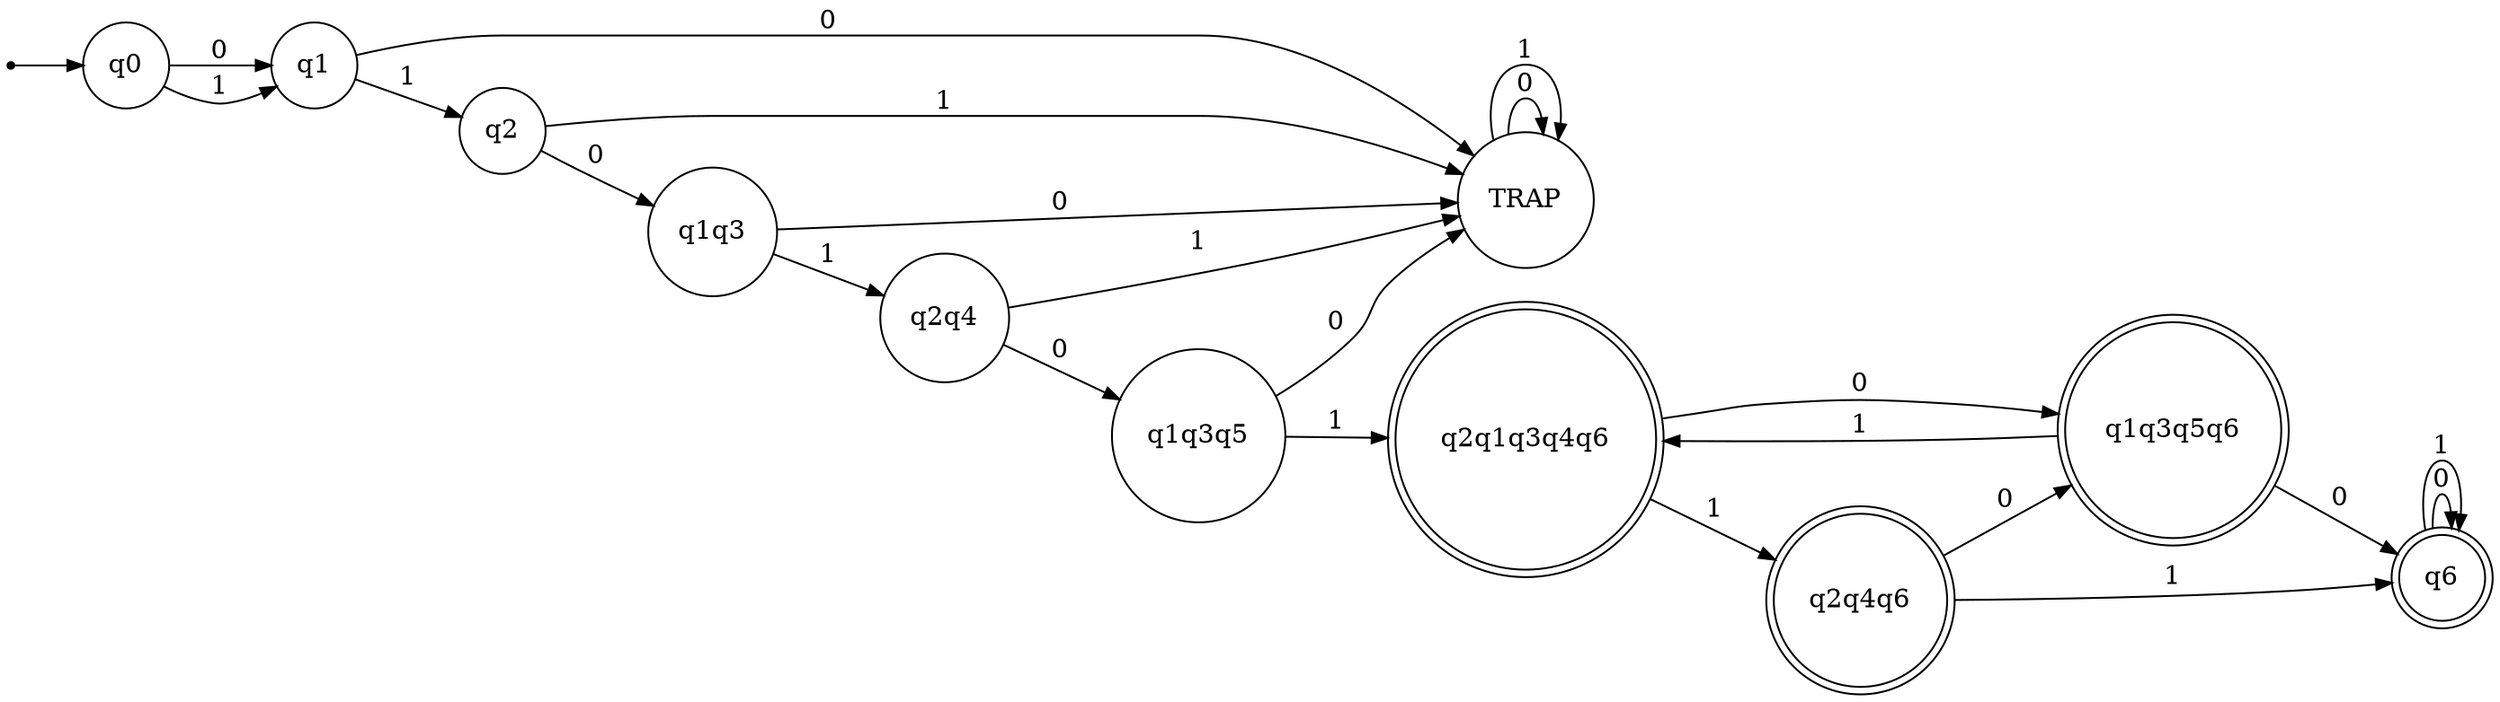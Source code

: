 digraph {
	ranksep=0.5 size="(8, 8)"
	rankdir=LR
	Initial [label="" fontsize=14.0 shape=point]
	TRAP [fontsize=14.0 shape=circle]
	q0 [fontsize=14.0 shape=circle]
	q1 [fontsize=14.0 shape=circle]
	q1q3 [fontsize=14.0 shape=circle]
	q1q3q5 [fontsize=14.0 shape=circle]
	q1q3q5q6 [fontsize=14.0 shape=doublecircle]
	q2 [fontsize=14.0 shape=circle]
	q2q1q3q4q6 [fontsize=14.0 shape=doublecircle]
	q2q4 [fontsize=14.0 shape=circle]
	q2q4q6 [fontsize=14.0 shape=doublecircle]
	q6 [fontsize=14.0 shape=doublecircle]
	Initial -> q0 [arrowsize=0.85]
	q0 -> q1 [label=" 0 " arrowsize=0.85 fontsize=14.0]
	q0 -> q1 [label=" 1 " arrowsize=0.85 fontsize=14.0]
	q1 -> TRAP [label=" 0 " arrowsize=0.85 fontsize=14.0]
	q1 -> q2 [label=" 1 " arrowsize=0.85 fontsize=14.0]
	TRAP -> TRAP [label=" 0 " arrowsize=0.85 fontsize=14.0]
	TRAP -> TRAP [label=" 1 " arrowsize=0.85 fontsize=14.0]
	q2 -> q1q3 [label=" 0 " arrowsize=0.85 fontsize=14.0]
	q2 -> TRAP [label=" 1 " arrowsize=0.85 fontsize=14.0]
	q1q3 -> TRAP [label=" 0 " arrowsize=0.85 fontsize=14.0]
	q1q3 -> q2q4 [label=" 1 " arrowsize=0.85 fontsize=14.0]
	q2q4 -> q1q3q5 [label=" 0 " arrowsize=0.85 fontsize=14.0]
	q2q4 -> TRAP [label=" 1 " arrowsize=0.85 fontsize=14.0]
	q1q3q5 -> TRAP [label=" 0 " arrowsize=0.85 fontsize=14.0]
	q1q3q5 -> q2q1q3q4q6 [label=" 1 " arrowsize=0.85 fontsize=14.0]
	q2q1q3q4q6 -> q1q3q5q6 [label=" 0 " arrowsize=0.85 fontsize=14.0]
	q2q1q3q4q6 -> q2q4q6 [label=" 1 " arrowsize=0.85 fontsize=14.0]
	q1q3q5q6 -> q6 [label=" 0 " arrowsize=0.85 fontsize=14.0]
	q1q3q5q6 -> q2q1q3q4q6 [label=" 1 " arrowsize=0.85 fontsize=14.0]
	q2q4q6 -> q1q3q5q6 [label=" 0 " arrowsize=0.85 fontsize=14.0]
	q2q4q6 -> q6 [label=" 1 " arrowsize=0.85 fontsize=14.0]
	q6 -> q6 [label=" 0 " arrowsize=0.85 fontsize=14.0]
	q6 -> q6 [label=" 1 " arrowsize=0.85 fontsize=14.0]
}

